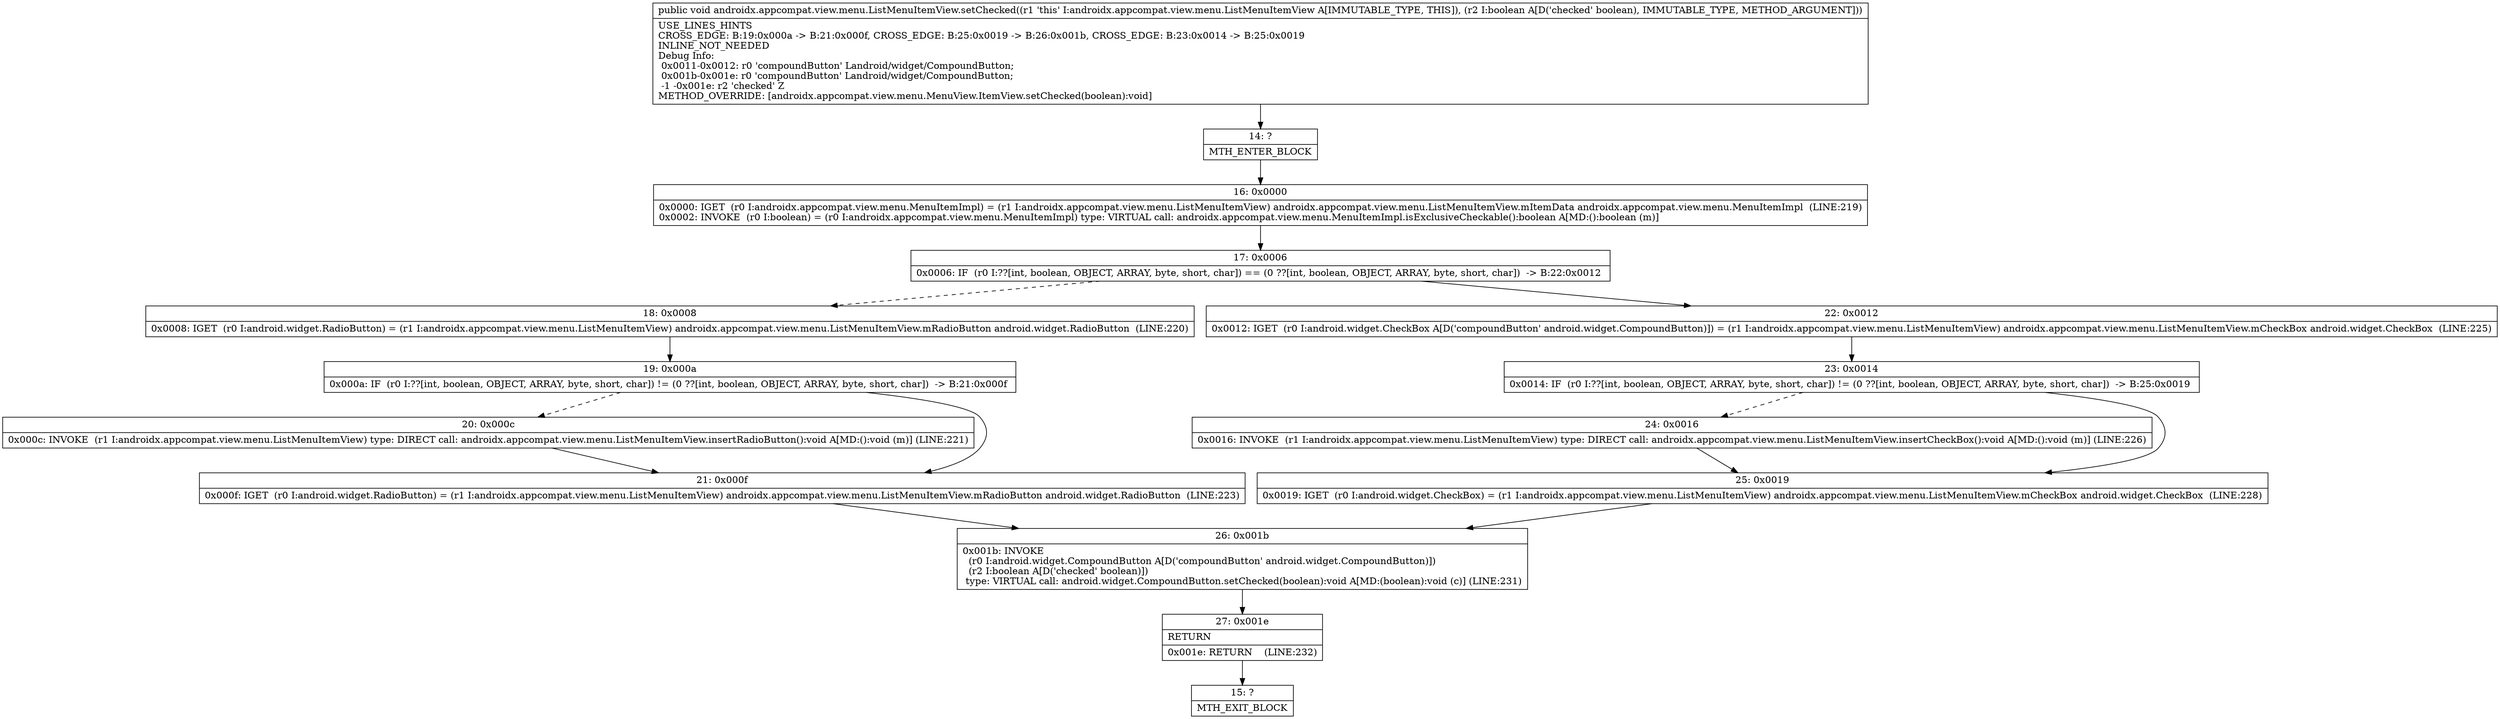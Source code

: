 digraph "CFG forandroidx.appcompat.view.menu.ListMenuItemView.setChecked(Z)V" {
Node_14 [shape=record,label="{14\:\ ?|MTH_ENTER_BLOCK\l}"];
Node_16 [shape=record,label="{16\:\ 0x0000|0x0000: IGET  (r0 I:androidx.appcompat.view.menu.MenuItemImpl) = (r1 I:androidx.appcompat.view.menu.ListMenuItemView) androidx.appcompat.view.menu.ListMenuItemView.mItemData androidx.appcompat.view.menu.MenuItemImpl  (LINE:219)\l0x0002: INVOKE  (r0 I:boolean) = (r0 I:androidx.appcompat.view.menu.MenuItemImpl) type: VIRTUAL call: androidx.appcompat.view.menu.MenuItemImpl.isExclusiveCheckable():boolean A[MD:():boolean (m)]\l}"];
Node_17 [shape=record,label="{17\:\ 0x0006|0x0006: IF  (r0 I:??[int, boolean, OBJECT, ARRAY, byte, short, char]) == (0 ??[int, boolean, OBJECT, ARRAY, byte, short, char])  \-\> B:22:0x0012 \l}"];
Node_18 [shape=record,label="{18\:\ 0x0008|0x0008: IGET  (r0 I:android.widget.RadioButton) = (r1 I:androidx.appcompat.view.menu.ListMenuItemView) androidx.appcompat.view.menu.ListMenuItemView.mRadioButton android.widget.RadioButton  (LINE:220)\l}"];
Node_19 [shape=record,label="{19\:\ 0x000a|0x000a: IF  (r0 I:??[int, boolean, OBJECT, ARRAY, byte, short, char]) != (0 ??[int, boolean, OBJECT, ARRAY, byte, short, char])  \-\> B:21:0x000f \l}"];
Node_20 [shape=record,label="{20\:\ 0x000c|0x000c: INVOKE  (r1 I:androidx.appcompat.view.menu.ListMenuItemView) type: DIRECT call: androidx.appcompat.view.menu.ListMenuItemView.insertRadioButton():void A[MD:():void (m)] (LINE:221)\l}"];
Node_21 [shape=record,label="{21\:\ 0x000f|0x000f: IGET  (r0 I:android.widget.RadioButton) = (r1 I:androidx.appcompat.view.menu.ListMenuItemView) androidx.appcompat.view.menu.ListMenuItemView.mRadioButton android.widget.RadioButton  (LINE:223)\l}"];
Node_26 [shape=record,label="{26\:\ 0x001b|0x001b: INVOKE  \l  (r0 I:android.widget.CompoundButton A[D('compoundButton' android.widget.CompoundButton)])\l  (r2 I:boolean A[D('checked' boolean)])\l type: VIRTUAL call: android.widget.CompoundButton.setChecked(boolean):void A[MD:(boolean):void (c)] (LINE:231)\l}"];
Node_27 [shape=record,label="{27\:\ 0x001e|RETURN\l|0x001e: RETURN    (LINE:232)\l}"];
Node_15 [shape=record,label="{15\:\ ?|MTH_EXIT_BLOCK\l}"];
Node_22 [shape=record,label="{22\:\ 0x0012|0x0012: IGET  (r0 I:android.widget.CheckBox A[D('compoundButton' android.widget.CompoundButton)]) = (r1 I:androidx.appcompat.view.menu.ListMenuItemView) androidx.appcompat.view.menu.ListMenuItemView.mCheckBox android.widget.CheckBox  (LINE:225)\l}"];
Node_23 [shape=record,label="{23\:\ 0x0014|0x0014: IF  (r0 I:??[int, boolean, OBJECT, ARRAY, byte, short, char]) != (0 ??[int, boolean, OBJECT, ARRAY, byte, short, char])  \-\> B:25:0x0019 \l}"];
Node_24 [shape=record,label="{24\:\ 0x0016|0x0016: INVOKE  (r1 I:androidx.appcompat.view.menu.ListMenuItemView) type: DIRECT call: androidx.appcompat.view.menu.ListMenuItemView.insertCheckBox():void A[MD:():void (m)] (LINE:226)\l}"];
Node_25 [shape=record,label="{25\:\ 0x0019|0x0019: IGET  (r0 I:android.widget.CheckBox) = (r1 I:androidx.appcompat.view.menu.ListMenuItemView) androidx.appcompat.view.menu.ListMenuItemView.mCheckBox android.widget.CheckBox  (LINE:228)\l}"];
MethodNode[shape=record,label="{public void androidx.appcompat.view.menu.ListMenuItemView.setChecked((r1 'this' I:androidx.appcompat.view.menu.ListMenuItemView A[IMMUTABLE_TYPE, THIS]), (r2 I:boolean A[D('checked' boolean), IMMUTABLE_TYPE, METHOD_ARGUMENT]))  | USE_LINES_HINTS\lCROSS_EDGE: B:19:0x000a \-\> B:21:0x000f, CROSS_EDGE: B:25:0x0019 \-\> B:26:0x001b, CROSS_EDGE: B:23:0x0014 \-\> B:25:0x0019\lINLINE_NOT_NEEDED\lDebug Info:\l  0x0011\-0x0012: r0 'compoundButton' Landroid\/widget\/CompoundButton;\l  0x001b\-0x001e: r0 'compoundButton' Landroid\/widget\/CompoundButton;\l  \-1 \-0x001e: r2 'checked' Z\lMETHOD_OVERRIDE: [androidx.appcompat.view.menu.MenuView.ItemView.setChecked(boolean):void]\l}"];
MethodNode -> Node_14;Node_14 -> Node_16;
Node_16 -> Node_17;
Node_17 -> Node_18[style=dashed];
Node_17 -> Node_22;
Node_18 -> Node_19;
Node_19 -> Node_20[style=dashed];
Node_19 -> Node_21;
Node_20 -> Node_21;
Node_21 -> Node_26;
Node_26 -> Node_27;
Node_27 -> Node_15;
Node_22 -> Node_23;
Node_23 -> Node_24[style=dashed];
Node_23 -> Node_25;
Node_24 -> Node_25;
Node_25 -> Node_26;
}

